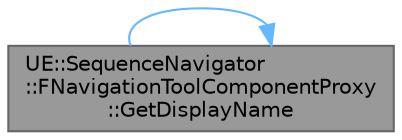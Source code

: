 digraph "UE::SequenceNavigator::FNavigationToolComponentProxy::GetDisplayName"
{
 // INTERACTIVE_SVG=YES
 // LATEX_PDF_SIZE
  bgcolor="transparent";
  edge [fontname=Helvetica,fontsize=10,labelfontname=Helvetica,labelfontsize=10];
  node [fontname=Helvetica,fontsize=10,shape=box,height=0.2,width=0.4];
  rankdir="LR";
  Node1 [id="Node000001",label="UE::SequenceNavigator\l::FNavigationToolComponentProxy\l::GetDisplayName",height=0.2,width=0.4,color="gray40", fillcolor="grey60", style="filled", fontcolor="black",tooltip="Gets the Display Name Text of the Item."];
  Node1 -> Node1 [id="edge1_Node000001_Node000001",color="steelblue1",style="solid",tooltip=" "];
}
